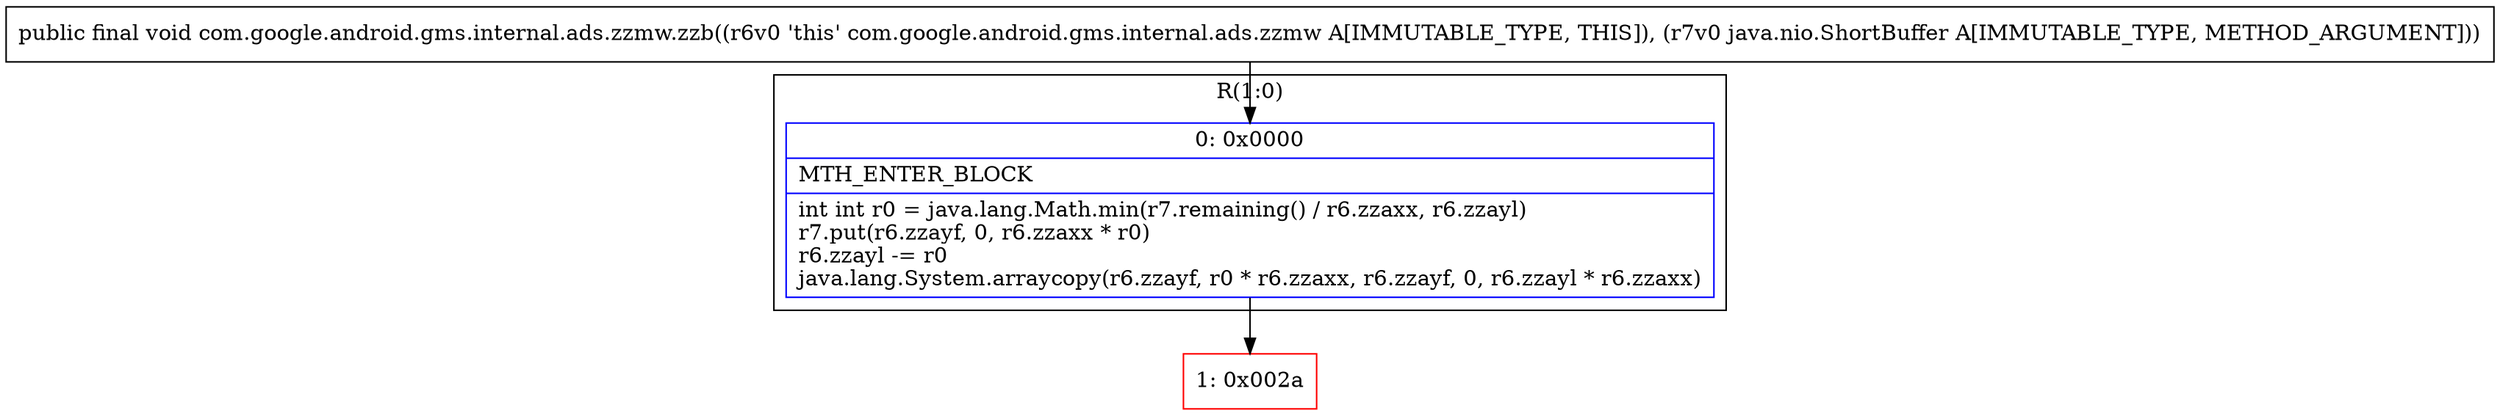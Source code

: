 digraph "CFG forcom.google.android.gms.internal.ads.zzmw.zzb(Ljava\/nio\/ShortBuffer;)V" {
subgraph cluster_Region_964269265 {
label = "R(1:0)";
node [shape=record,color=blue];
Node_0 [shape=record,label="{0\:\ 0x0000|MTH_ENTER_BLOCK\l|int int r0 = java.lang.Math.min(r7.remaining() \/ r6.zzaxx, r6.zzayl)\lr7.put(r6.zzayf, 0, r6.zzaxx * r0)\lr6.zzayl \-= r0\ljava.lang.System.arraycopy(r6.zzayf, r0 * r6.zzaxx, r6.zzayf, 0, r6.zzayl * r6.zzaxx)\l}"];
}
Node_1 [shape=record,color=red,label="{1\:\ 0x002a}"];
MethodNode[shape=record,label="{public final void com.google.android.gms.internal.ads.zzmw.zzb((r6v0 'this' com.google.android.gms.internal.ads.zzmw A[IMMUTABLE_TYPE, THIS]), (r7v0 java.nio.ShortBuffer A[IMMUTABLE_TYPE, METHOD_ARGUMENT])) }"];
MethodNode -> Node_0;
Node_0 -> Node_1;
}


